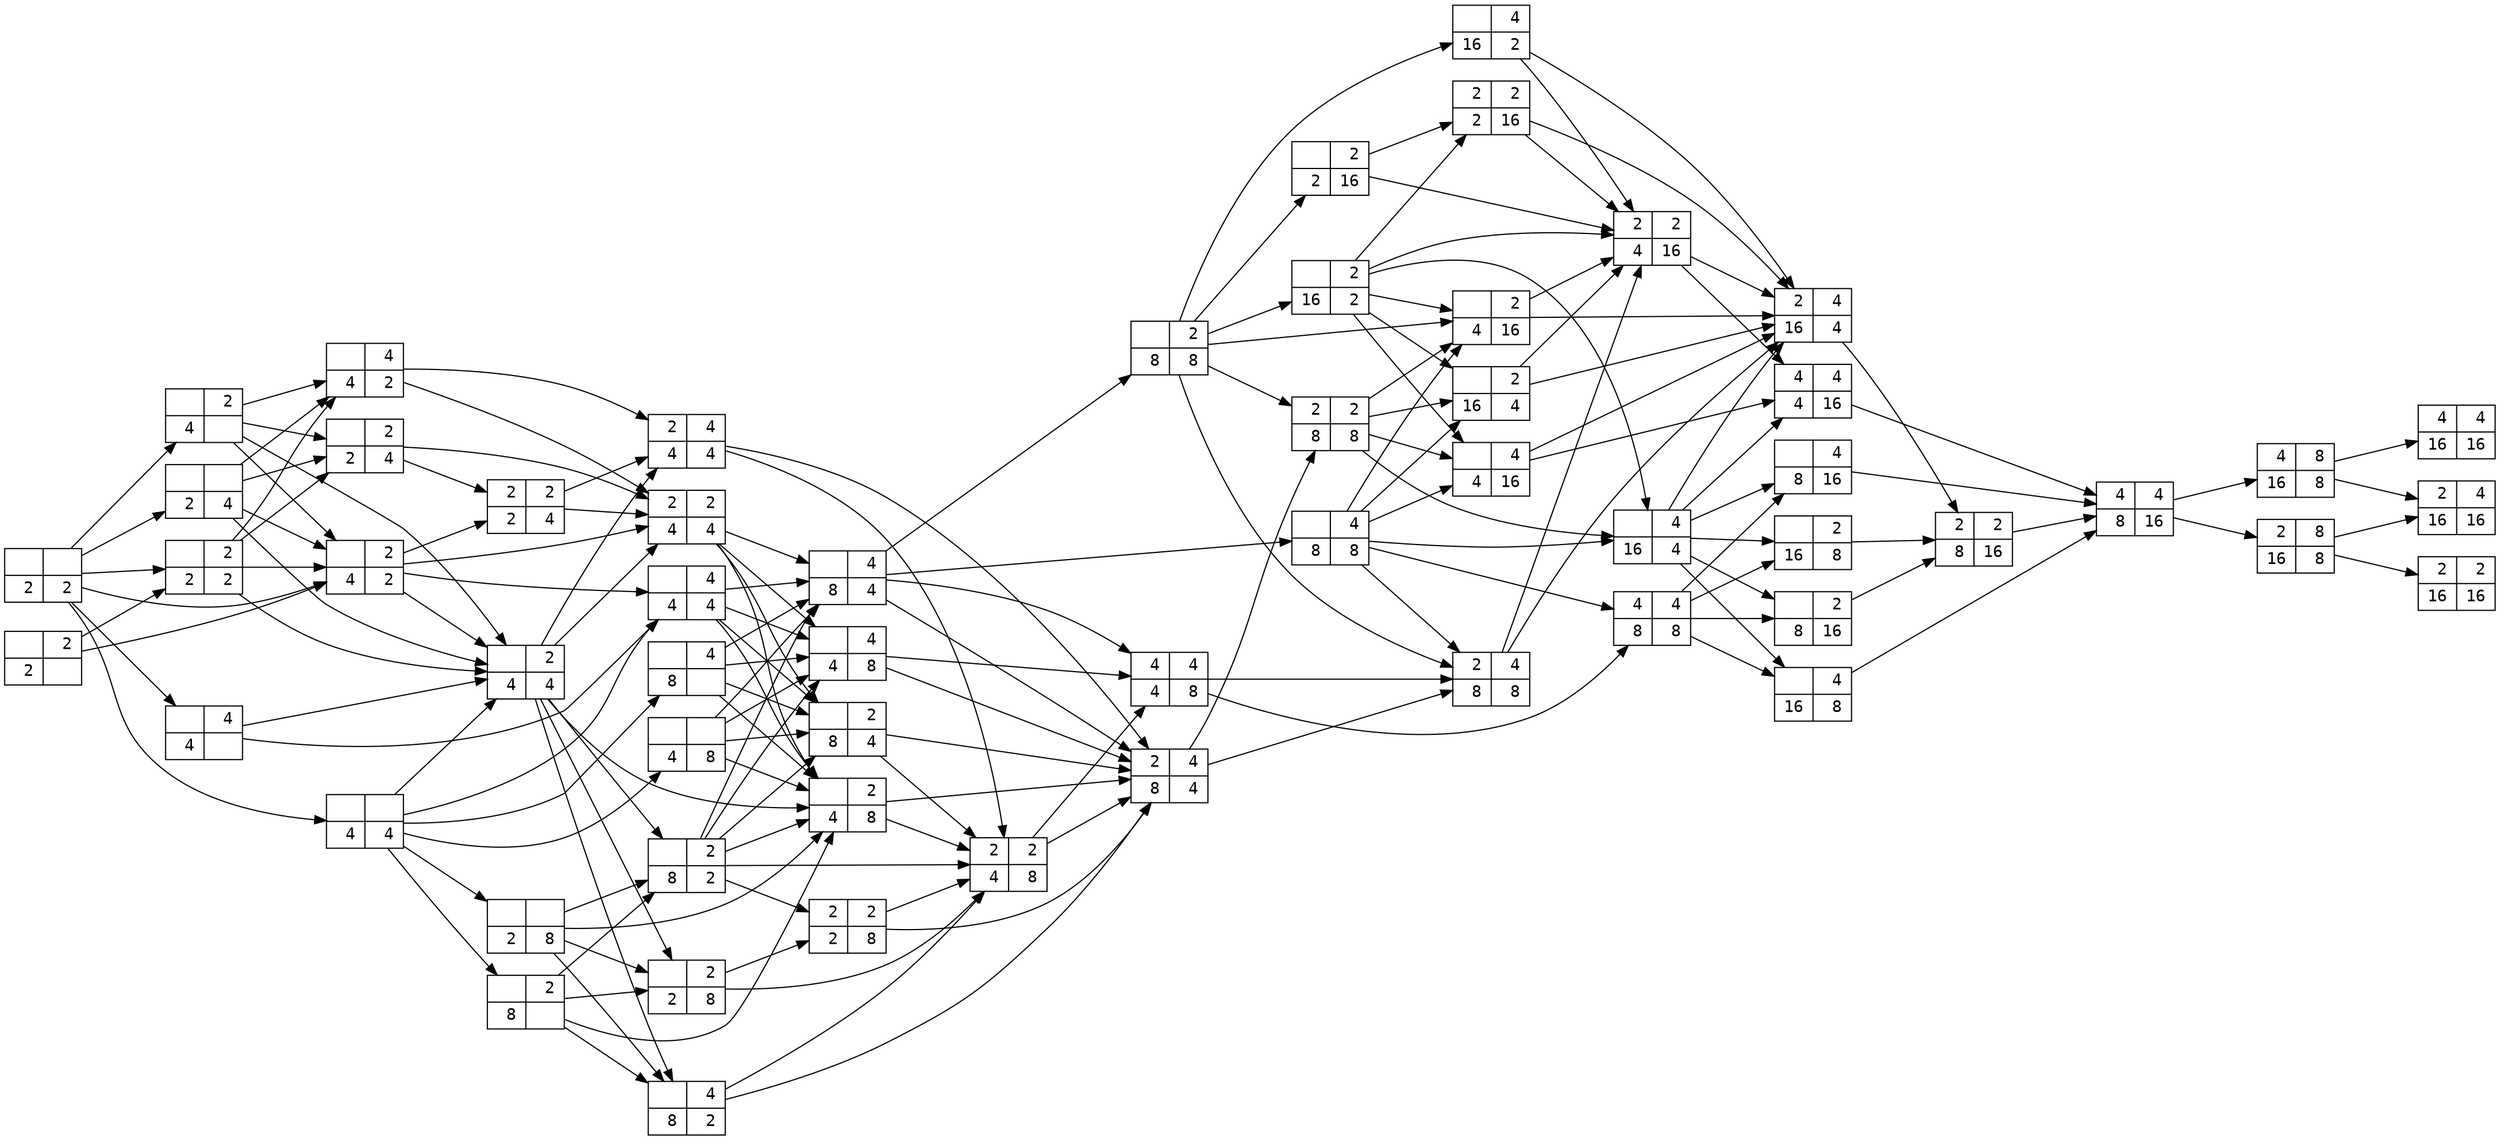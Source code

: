 digraph {
  node [fontname="Courier"];
  rankdir=LR;
  ranksep=1;
  s0_2_2_0 [shape=record, label="{&nbsp;&nbsp;|&nbsp;4}|{&nbsp;4|&nbsp;&nbsp;}"];
  s0_2_2_2 [shape=record, label="{&nbsp;&nbsp;|&nbsp;4}|{&nbsp;4|&nbsp;4}"];
  s0_2_2_3 [shape=record, label="{&nbsp;&nbsp;|&nbsp;4}|{&nbsp;4|&nbsp;8}"];
  s2_2_2_3 [shape=record, label="{&nbsp;4|&nbsp;4}|{&nbsp;4|&nbsp;8}"];
  s2_2_3_3 [shape=record, label="{&nbsp;4|&nbsp;4}|{&nbsp;8|&nbsp;8}"];
  s0_2_3_4 [shape=record, label="{&nbsp;&nbsp;|&nbsp;4}|{&nbsp;8|16}"];
  s2_2_3_4 [shape=record, label="{&nbsp;4|&nbsp;4}|{&nbsp;8|16}"];
  s2_3_4_3 [shape=record, label="{&nbsp;4|&nbsp;8}|{16|&nbsp;8}"];
  s2_2_4_4 [shape=record, label="{&nbsp;4|&nbsp;4}|{16|16}"];
  s1_2_4_4 [shape=record, label="{&nbsp;2|&nbsp;4}|{16|16}"];
  s1_3_4_3 [shape=record, label="{&nbsp;2|&nbsp;8}|{16|&nbsp;8}"];
  s1_1_4_4 [shape=record, label="{&nbsp;2|&nbsp;2}|{16|16}"];
  s0_1_3_4 [shape=record, label="{&nbsp;&nbsp;|&nbsp;2}|{&nbsp;8|16}"];
  s1_1_3_4 [shape=record, label="{&nbsp;2|&nbsp;2}|{&nbsp;8|16}"];
  s0_2_4_3 [shape=record, label="{&nbsp;&nbsp;|&nbsp;4}|{16|&nbsp;8}"];
  s0_1_4_3 [shape=record, label="{&nbsp;&nbsp;|&nbsp;2}|{16|&nbsp;8}"];
  s1_2_3_3 [shape=record, label="{&nbsp;2|&nbsp;4}|{&nbsp;8|&nbsp;8}"];
  s1_1_2_4 [shape=record, label="{&nbsp;2|&nbsp;2}|{&nbsp;4|16}"];
  s2_2_2_4 [shape=record, label="{&nbsp;4|&nbsp;4}|{&nbsp;4|16}"];
  s1_2_4_2 [shape=record, label="{&nbsp;2|&nbsp;4}|{16|&nbsp;4}"];
  s1_2_3_2 [shape=record, label="{&nbsp;2|&nbsp;4}|{&nbsp;8|&nbsp;4}"];
  s1_1_3_3 [shape=record, label="{&nbsp;2|&nbsp;2}|{&nbsp;8|&nbsp;8}"];
  s0_2_2_4 [shape=record, label="{&nbsp;&nbsp;|&nbsp;4}|{&nbsp;4|16}"];
  s0_1_2_4 [shape=record, label="{&nbsp;&nbsp;|&nbsp;2}|{&nbsp;4|16}"];
  s0_2_4_2 [shape=record, label="{&nbsp;&nbsp;|&nbsp;4}|{16|&nbsp;4}"];
  s0_1_4_2 [shape=record, label="{&nbsp;&nbsp;|&nbsp;2}|{16|&nbsp;4}"];
  s0_1_2_3 [shape=record, label="{&nbsp;&nbsp;|&nbsp;2}|{&nbsp;4|&nbsp;8}"];
  s1_1_2_3 [shape=record, label="{&nbsp;2|&nbsp;2}|{&nbsp;4|&nbsp;8}"];
  s0_2_3_2 [shape=record, label="{&nbsp;&nbsp;|&nbsp;4}|{&nbsp;8|&nbsp;4}"];
  s0_2_3_3 [shape=record, label="{&nbsp;&nbsp;|&nbsp;4}|{&nbsp;8|&nbsp;8}"];
  s0_1_3_3 [shape=record, label="{&nbsp;&nbsp;|&nbsp;2}|{&nbsp;8|&nbsp;8}"];
  s0_1_1_4 [shape=record, label="{&nbsp;&nbsp;|&nbsp;2}|{&nbsp;2|16}"];
  s1_1_1_4 [shape=record, label="{&nbsp;2|&nbsp;2}|{&nbsp;2|16}"];
  s0_2_4_1 [shape=record, label="{&nbsp;&nbsp;|&nbsp;4}|{16|&nbsp;2}"];
  s0_1_4_1 [shape=record, label="{&nbsp;&nbsp;|&nbsp;2}|{16|&nbsp;2}"];
  s0_1_3_2 [shape=record, label="{&nbsp;&nbsp;|&nbsp;2}|{&nbsp;8|&nbsp;4}"];
  s0_1_2_2 [shape=record, label="{&nbsp;&nbsp;|&nbsp;2}|{&nbsp;4|&nbsp;4}"];
  s1_2_2_2 [shape=record, label="{&nbsp;2|&nbsp;4}|{&nbsp;4|&nbsp;4}"];
  s1_1_2_2 [shape=record, label="{&nbsp;2|&nbsp;2}|{&nbsp;4|&nbsp;4}"];
  s0_1_1_3 [shape=record, label="{&nbsp;&nbsp;|&nbsp;2}|{&nbsp;2|&nbsp;8}"];
  s1_1_1_3 [shape=record, label="{&nbsp;2|&nbsp;2}|{&nbsp;2|&nbsp;8}"];
  s0_2_3_1 [shape=record, label="{&nbsp;&nbsp;|&nbsp;4}|{&nbsp;8|&nbsp;2}"];
  s0_1_3_1 [shape=record, label="{&nbsp;&nbsp;|&nbsp;2}|{&nbsp;8|&nbsp;2}"];
  s0_0_2_2 [shape=record, label="{&nbsp;&nbsp;|&nbsp;&nbsp;}|{&nbsp;4|&nbsp;4}"];
  s0_0_2_3 [shape=record, label="{&nbsp;&nbsp;|&nbsp;&nbsp;}|{&nbsp;4|&nbsp;8}"];
  s0_0_1_3 [shape=record, label="{&nbsp;&nbsp;|&nbsp;&nbsp;}|{&nbsp;2|&nbsp;8}"];
  s0_2_3_0 [shape=record, label="{&nbsp;&nbsp;|&nbsp;4}|{&nbsp;8|&nbsp;&nbsp;}"];
  s0_1_3_0 [shape=record, label="{&nbsp;&nbsp;|&nbsp;2}|{&nbsp;8|&nbsp;&nbsp;}"];
  s0_1_2_0 [shape=record, label="{&nbsp;&nbsp;|&nbsp;2}|{&nbsp;4|&nbsp;&nbsp;}"];
  s0_2_2_1 [shape=record, label="{&nbsp;&nbsp;|&nbsp;4}|{&nbsp;4|&nbsp;2}"];
  s0_1_2_1 [shape=record, label="{&nbsp;&nbsp;|&nbsp;2}|{&nbsp;4|&nbsp;2}"];
  s1_1_1_2 [shape=record, label="{&nbsp;2|&nbsp;2}|{&nbsp;2|&nbsp;4}"];
  s0_1_1_2 [shape=record, label="{&nbsp;&nbsp;|&nbsp;2}|{&nbsp;2|&nbsp;4}"];
  s0_1_1_0 [shape=record, label="{&nbsp;&nbsp;|&nbsp;2}|{&nbsp;2|&nbsp;&nbsp;}"];
  s0_1_1_1 [shape=record, label="{&nbsp;&nbsp;|&nbsp;2}|{&nbsp;2|&nbsp;2}"];
  s0_0_1_2 [shape=record, label="{&nbsp;&nbsp;|&nbsp;&nbsp;}|{&nbsp;2|&nbsp;4}"];
  s0_0_1_1 [shape=record, label="{&nbsp;&nbsp;|&nbsp;&nbsp;}|{&nbsp;2|&nbsp;2}"];
  s0_2_2_0 -> s0_1_2_2 [];
  s0_0_2_2 -> s0_1_2_2 [];
  s0_1_2_0 -> s0_1_2_2 [];
  s0_1_2_1 -> s0_1_2_2 [];
  s0_1_1_1 -> s0_1_2_2 [];
  s0_0_1_2 -> s0_1_2_2 [];
  s0_2_2_0 -> s0_2_2_2 [];
  s0_0_2_2 -> s0_2_2_2 [];
  s0_1_2_1 -> s0_2_2_2 [];
  s0_2_2_2 -> s0_1_3_2 [];
  s1_1_2_2 -> s0_1_3_2 [];
  s0_1_3_1 -> s0_1_3_2 [];
  s0_0_2_3 -> s0_1_3_2 [];
  s0_2_3_0 -> s0_1_3_2 [];
  s0_2_2_2 -> s0_2_3_2 [];
  s1_1_2_2 -> s0_2_3_2 [];
  s0_1_3_1 -> s0_2_3_2 [];
  s0_0_2_3 -> s0_2_3_2 [];
  s0_2_3_0 -> s0_2_3_2 [];
  s0_2_2_2 -> s0_1_2_3 [];
  s0_1_2_2 -> s0_1_2_3 [];
  s1_1_2_2 -> s0_1_2_3 [];
  s0_1_3_1 -> s0_1_2_3 [];
  s0_0_2_3 -> s0_1_2_3 [];
  s0_0_1_3 -> s0_1_2_3 [];
  s0_2_3_0 -> s0_1_2_3 [];
  s0_1_3_0 -> s0_1_2_3 [];
  s0_2_2_2 -> s0_2_2_3 [];
  s1_1_2_2 -> s0_2_2_3 [];
  s0_1_3_1 -> s0_2_2_3 [];
  s0_0_2_3 -> s0_2_2_3 [];
  s0_2_3_0 -> s0_2_2_3 [];
  s0_2_2_3 -> s1_2_3_2 [];
  s0_1_2_3 -> s1_2_3_2 [];
  s1_1_2_3 -> s1_2_3_2 [];
  s0_2_3_2 -> s1_2_3_2 [];
  s0_1_3_2 -> s1_2_3_2 [];
  s1_2_2_2 -> s1_2_3_2 [];
  s1_1_1_3 -> s1_2_3_2 [];
  s0_2_3_1 -> s1_2_3_2 [];
  s0_2_2_3 -> s2_2_2_3 [];
  s1_1_2_3 -> s2_2_2_3 [];
  s0_2_3_2 -> s2_2_2_3 [];
  s2_2_2_3 -> s1_2_3_3 [];
  s1_2_3_2 -> s1_2_3_3 [];
  s0_2_3_3 -> s1_2_3_3 [];
  s0_1_3_3 -> s1_2_3_3 [];
  s2_2_2_3 -> s2_2_3_3 [];
  s0_2_3_3 -> s2_2_3_3 [];
  s2_2_3_3 -> s0_1_4_3 [];
  s0_2_4_2 -> s0_1_4_3 [];
  s2_2_3_3 -> s0_2_4_3 [];
  s0_2_4_2 -> s0_2_4_3 [];
  s2_2_3_3 -> s0_1_3_4 [];
  s0_2_4_2 -> s0_1_3_4 [];
  s2_2_3_3 -> s0_2_3_4 [];
  s0_2_4_2 -> s0_2_3_4 [];
  s0_2_3_4 -> s2_2_3_4 [];
  s1_1_3_4 -> s2_2_3_4 [];
  s0_2_4_3 -> s2_2_3_4 [];
  s2_2_2_4 -> s2_2_3_4 [];
  s2_2_3_4 -> s1_3_4_3 [];
  s2_2_3_4 -> s2_3_4_3 [];
  s2_3_4_3 -> s1_2_4_4 [];
  s1_3_4_3 -> s1_2_4_4 [];
  s2_3_4_3 -> s2_2_4_4 [];
  s1_3_4_3 -> s1_1_4_4 [];
  s0_1_3_4 -> s1_1_3_4 [];
  s0_1_4_3 -> s1_1_3_4 [];
  s1_2_4_2 -> s1_1_3_4 [];
  s1_2_3_3 -> s1_2_4_2 [];
  s1_1_2_4 -> s1_2_4_2 [];
  s0_2_2_4 -> s1_2_4_2 [];
  s0_1_2_4 -> s1_2_4_2 [];
  s0_2_4_2 -> s1_2_4_2 [];
  s0_1_4_2 -> s1_2_4_2 [];
  s1_1_1_4 -> s1_2_4_2 [];
  s0_2_4_1 -> s1_2_4_2 [];
  s1_2_3_3 -> s1_1_2_4 [];
  s0_1_2_4 -> s1_1_2_4 [];
  s0_1_4_2 -> s1_1_2_4 [];
  s0_1_1_4 -> s1_1_2_4 [];
  s1_1_1_4 -> s1_1_2_4 [];
  s0_2_4_1 -> s1_1_2_4 [];
  s0_1_4_1 -> s1_1_2_4 [];
  s1_1_2_4 -> s2_2_2_4 [];
  s0_2_2_4 -> s2_2_2_4 [];
  s0_2_4_2 -> s2_2_2_4 [];
  s1_2_3_2 -> s1_1_3_3 [];
  s0_1_3_3 -> s1_1_3_3 [];
  s1_1_3_3 -> s0_1_4_2 [];
  s0_2_3_3 -> s0_1_4_2 [];
  s0_1_4_1 -> s0_1_4_2 [];
  s1_1_3_3 -> s0_2_4_2 [];
  s0_2_3_3 -> s0_2_4_2 [];
  s0_1_4_1 -> s0_2_4_2 [];
  s1_1_3_3 -> s0_1_2_4 [];
  s0_2_3_3 -> s0_1_2_4 [];
  s0_1_3_3 -> s0_1_2_4 [];
  s0_1_4_1 -> s0_1_2_4 [];
  s1_1_3_3 -> s0_2_2_4 [];
  s0_2_3_3 -> s0_2_2_4 [];
  s0_1_4_1 -> s0_2_2_4 [];
  s0_1_2_3 -> s1_1_2_3 [];
  s0_1_3_2 -> s1_1_2_3 [];
  s1_2_2_2 -> s1_1_2_3 [];
  s0_1_1_3 -> s1_1_2_3 [];
  s1_1_1_3 -> s1_1_2_3 [];
  s0_2_3_1 -> s1_1_2_3 [];
  s0_1_3_1 -> s1_1_2_3 [];
  s0_2_3_2 -> s0_1_3_3 [];
  s0_2_3_2 -> s0_2_3_3 [];
  s0_1_3_3 -> s0_1_4_1 [];
  s0_1_3_3 -> s0_2_4_1 [];
  s0_1_3_3 -> s0_1_1_4 [];
  s0_1_1_4 -> s1_1_1_4 [];
  s0_1_4_1 -> s1_1_1_4 [];
  s0_1_2_2 -> s0_1_3_1 [];
  s0_0_1_3 -> s0_1_3_1 [];
  s0_1_3_0 -> s0_1_3_1 [];
  s0_1_2_2 -> s0_2_3_1 [];
  s0_0_1_3 -> s0_2_3_1 [];
  s0_1_3_0 -> s0_2_3_1 [];
  s0_1_2_2 -> s0_1_1_3 [];
  s0_0_1_3 -> s0_1_1_3 [];
  s0_1_3_0 -> s0_1_1_3 [];
  s0_1_2_2 -> s1_2_2_2 [];
  s0_2_2_1 -> s1_2_2_2 [];
  s1_1_1_2 -> s1_2_2_2 [];
  s0_1_2_2 -> s1_1_2_2 [];
  s0_2_2_1 -> s1_1_2_2 [];
  s0_1_2_1 -> s1_1_2_2 [];
  s1_1_1_2 -> s1_1_2_2 [];
  s0_1_1_2 -> s1_1_2_2 [];
  s0_1_1_3 -> s1_1_1_3 [];
  s0_1_3_1 -> s1_1_1_3 [];
  s0_0_2_2 -> s0_0_1_3 [];
  s0_0_2_2 -> s0_0_2_3 [];
  s0_0_2_2 -> s0_1_3_0 [];
  s0_0_2_2 -> s0_2_3_0 [];
  s0_1_2_0 -> s0_1_2_1 [];
  s0_1_1_0 -> s0_1_2_1 [];
  s0_1_1_1 -> s0_1_2_1 [];
  s0_0_1_2 -> s0_1_2_1 [];
  s0_0_1_1 -> s0_1_2_1 [];
  s0_1_2_0 -> s0_2_2_1 [];
  s0_1_1_1 -> s0_2_2_1 [];
  s0_0_1_2 -> s0_2_2_1 [];
  s0_1_2_0 -> s0_1_1_2 [];
  s0_1_1_1 -> s0_1_1_2 [];
  s0_0_1_2 -> s0_1_1_2 [];
  s0_1_2_1 -> s1_1_1_2 [];
  s0_1_1_2 -> s1_1_1_2 [];
  s0_1_1_0 -> s0_1_1_1 [];
  s0_0_1_1 -> s0_1_1_1 [];
  s0_0_1_1 -> s0_0_1_2 [];
  s0_0_1_1 -> s0_0_2_2 [];
  s0_0_1_1 -> s0_1_2_0 [];
  s0_0_1_1 -> s0_2_2_0 [];
}
